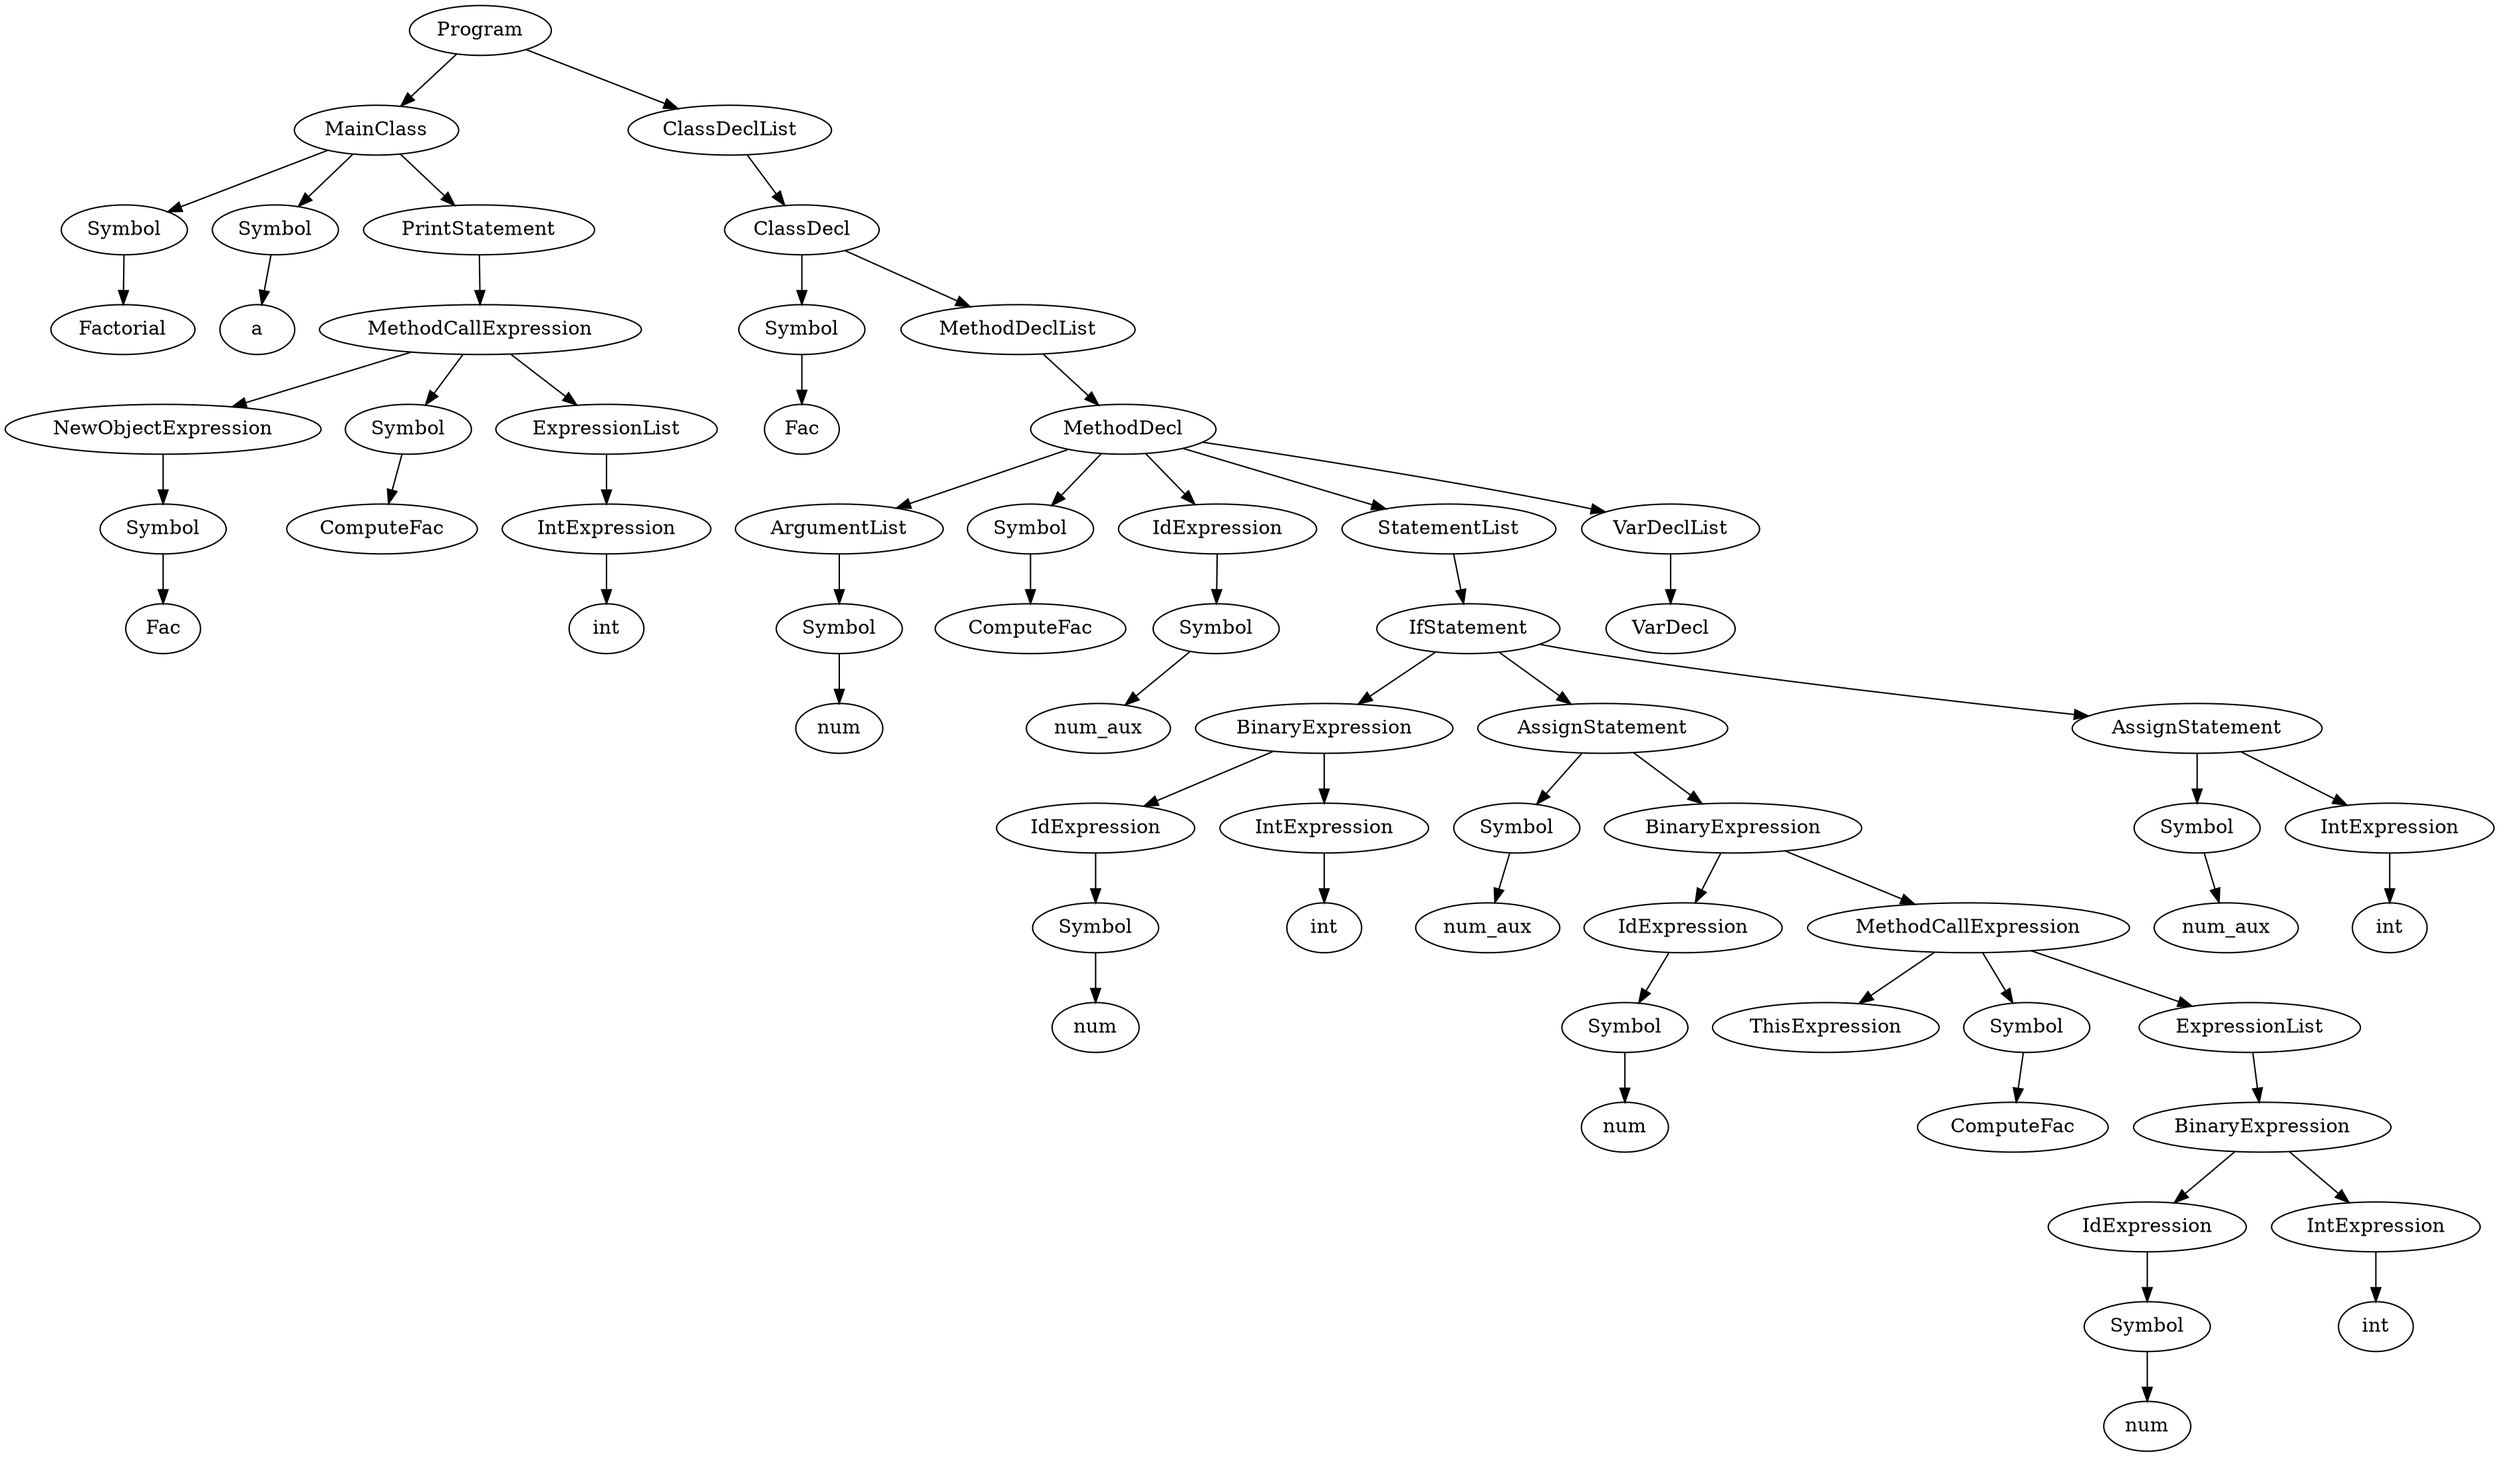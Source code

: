 digraph g {

	{Program0[label="Program"]}->{MainClass1[label="MainClass"]};
	{MainClass1[label="MainClass"]}->{Symbol1[label="Symbol"]};
	{Symbol1[label="Symbol"]}->{Symbol1val[label="Factorial"]};
	{MainClass1[label="MainClass"]}->{Symbol2[label="Symbol"]};
	{Symbol2[label="Symbol"]}->{Symbol2val[label="a"]};
	{MainClass1[label="MainClass"]}->{PrintStatement1[label="PrintStatement"]};
	{PrintStatement1[label="PrintStatement"]}->{MethodCallExpression1[label="MethodCallExpression"]};
	{MethodCallExpression1[label="MethodCallExpression"]}->{NewObjectExpression1[label="NewObjectExpression"]};
	{NewObjectExpression1[label="NewObjectExpression"]}->{Symbol3[label="Symbol"]};
	{Symbol3[label="Symbol"]}->{Symbol3val[label="Fac"]};
	{MethodCallExpression1[label="MethodCallExpression"]}->{Symbol4[label="Symbol"]};
	{Symbol4[label="Symbol"]}->{Symbol4val[label="ComputeFac"]};
	{MethodCallExpression1[label="MethodCallExpression"]}->{ExpressionList1[label="ExpressionList"]};
	{ExpressionList1[label="ExpressionList"]}->{IntExpression1[label="IntExpression"]};
	{IntExpression1[label="IntExpression"]}->{int1[label="int"]};
	{Program0[label="Program"]}->{ClassDeclList1[label="ClassDeclList"]};
	{ClassDeclList1[label="ClassDeclList"]}->{ClassDecl1[label="ClassDecl"]};
	{ClassDecl1[label="ClassDecl"]}->{Symbol5[label="Symbol"]};
	{Symbol5[label="Symbol"]}->{Symbol5val[label="Fac"]};
	{ClassDecl1[label="ClassDecl"]}->{MethodDeclList1[label="MethodDeclList"]};
	{MethodDeclList1[label="MethodDeclList"]}->{MethodDecl1[label="MethodDecl"]};
	{MethodDecl1[label="MethodDecl"]}->{ArgumentList1[label="ArgumentList"]};
	{ArgumentList1[label="ArgumentList"]}->{Symbol6[label="Symbol"]};
	{Symbol6[label="Symbol"]}->{Symbol6val[label="num"]};
	{MethodDecl1[label="MethodDecl"]}->{Symbol7[label="Symbol"]};
	{Symbol7[label="Symbol"]}->{Symbol7val[label="ComputeFac"]};
	{MethodDecl1[label="MethodDecl"]}->{IdExpression1[label="IdExpression"]};
	{IdExpression1[label="IdExpression"]}->{Symbol8[label="Symbol"]};
	{Symbol8[label="Symbol"]}->{Symbol8val[label="num_aux"]};
	{MethodDecl1[label="MethodDecl"]}->{StatementList1[label="StatementList"]};
	{StatementList1[label="StatementList"]}->{IfStatement1[label="IfStatement"]};
	{IfStatement1[label="IfStatement"]}->{BinaryExpression1[label="BinaryExpression"]};
	{BinaryExpression1[label="BinaryExpression"]}->{IdExpression2[label="IdExpression"]};
	{IdExpression2[label="IdExpression"]}->{Symbol9[label="Symbol"]};
	{Symbol9[label="Symbol"]}->{Symbol9val[label="num"]};
	{BinaryExpression1[label="BinaryExpression"]}->{IntExpression2[label="IntExpression"]};
	{IntExpression2[label="IntExpression"]}->{int2[label="int"]};
	{IfStatement1[label="IfStatement"]}->{AssignStatement1[label="AssignStatement"]};
	{AssignStatement1[label="AssignStatement"]}->{Symbol10[label="Symbol"]};
	{Symbol10[label="Symbol"]}->{Symbol10val[label="num_aux"]};
	{AssignStatement1[label="AssignStatement"]}->{BinaryExpression2[label="BinaryExpression"]};
	{BinaryExpression2[label="BinaryExpression"]}->{IdExpression3[label="IdExpression"]};
	{IdExpression3[label="IdExpression"]}->{Symbol11[label="Symbol"]};
	{Symbol11[label="Symbol"]}->{Symbol11val[label="num"]};
	{BinaryExpression2[label="BinaryExpression"]}->{MethodCallExpression2[label="MethodCallExpression"]};
	{MethodCallExpression2[label="MethodCallExpression"]}->{ThisExpression1[label="ThisExpression"]};
	{MethodCallExpression2[label="MethodCallExpression"]}->{Symbol12[label="Symbol"]};
	{Symbol12[label="Symbol"]}->{Symbol12val[label="ComputeFac"]};
	{MethodCallExpression2[label="MethodCallExpression"]}->{ExpressionList2[label="ExpressionList"]};
	{ExpressionList2[label="ExpressionList"]}->{BinaryExpression3[label="BinaryExpression"]};
	{BinaryExpression3[label="BinaryExpression"]}->{IdExpression4[label="IdExpression"]};
	{IdExpression4[label="IdExpression"]}->{Symbol13[label="Symbol"]};
	{Symbol13[label="Symbol"]}->{Symbol13val[label="num"]};
	{BinaryExpression3[label="BinaryExpression"]}->{IntExpression3[label="IntExpression"]};
	{IntExpression3[label="IntExpression"]}->{int3[label="int"]};
	{IfStatement1[label="IfStatement"]}->{AssignStatement2[label="AssignStatement"]};
	{AssignStatement2[label="AssignStatement"]}->{Symbol14[label="Symbol"]};
	{Symbol14[label="Symbol"]}->{Symbol14val[label="num_aux"]};
	{AssignStatement2[label="AssignStatement"]}->{IntExpression4[label="IntExpression"]};
	{IntExpression4[label="IntExpression"]}->{int4[label="int"]};
	{MethodDecl1[label="MethodDecl"]}->{VarDeclList1[label="VarDeclList"]};
	{VarDeclList1[label="VarDeclList"]}->{VarDecl1[label="VarDecl"]};
}